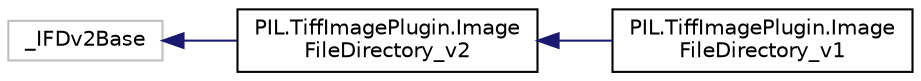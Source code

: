 digraph "Graphical Class Hierarchy"
{
 // LATEX_PDF_SIZE
  edge [fontname="Helvetica",fontsize="10",labelfontname="Helvetica",labelfontsize="10"];
  node [fontname="Helvetica",fontsize="10",shape=record];
  rankdir="LR";
  Node453 [label="_IFDv2Base",height=0.2,width=0.4,color="grey75", fillcolor="white", style="filled",tooltip=" "];
  Node453 -> Node0 [dir="back",color="midnightblue",fontsize="10",style="solid",fontname="Helvetica"];
  Node0 [label="PIL.TiffImagePlugin.Image\lFileDirectory_v2",height=0.2,width=0.4,color="black", fillcolor="white", style="filled",URL="$classPIL_1_1TiffImagePlugin_1_1ImageFileDirectory__v2.html",tooltip=" "];
  Node0 -> Node1 [dir="back",color="midnightblue",fontsize="10",style="solid",fontname="Helvetica"];
  Node1 [label="PIL.TiffImagePlugin.Image\lFileDirectory_v1",height=0.2,width=0.4,color="black", fillcolor="white", style="filled",URL="$classPIL_1_1TiffImagePlugin_1_1ImageFileDirectory__v1.html",tooltip=" "];
}
